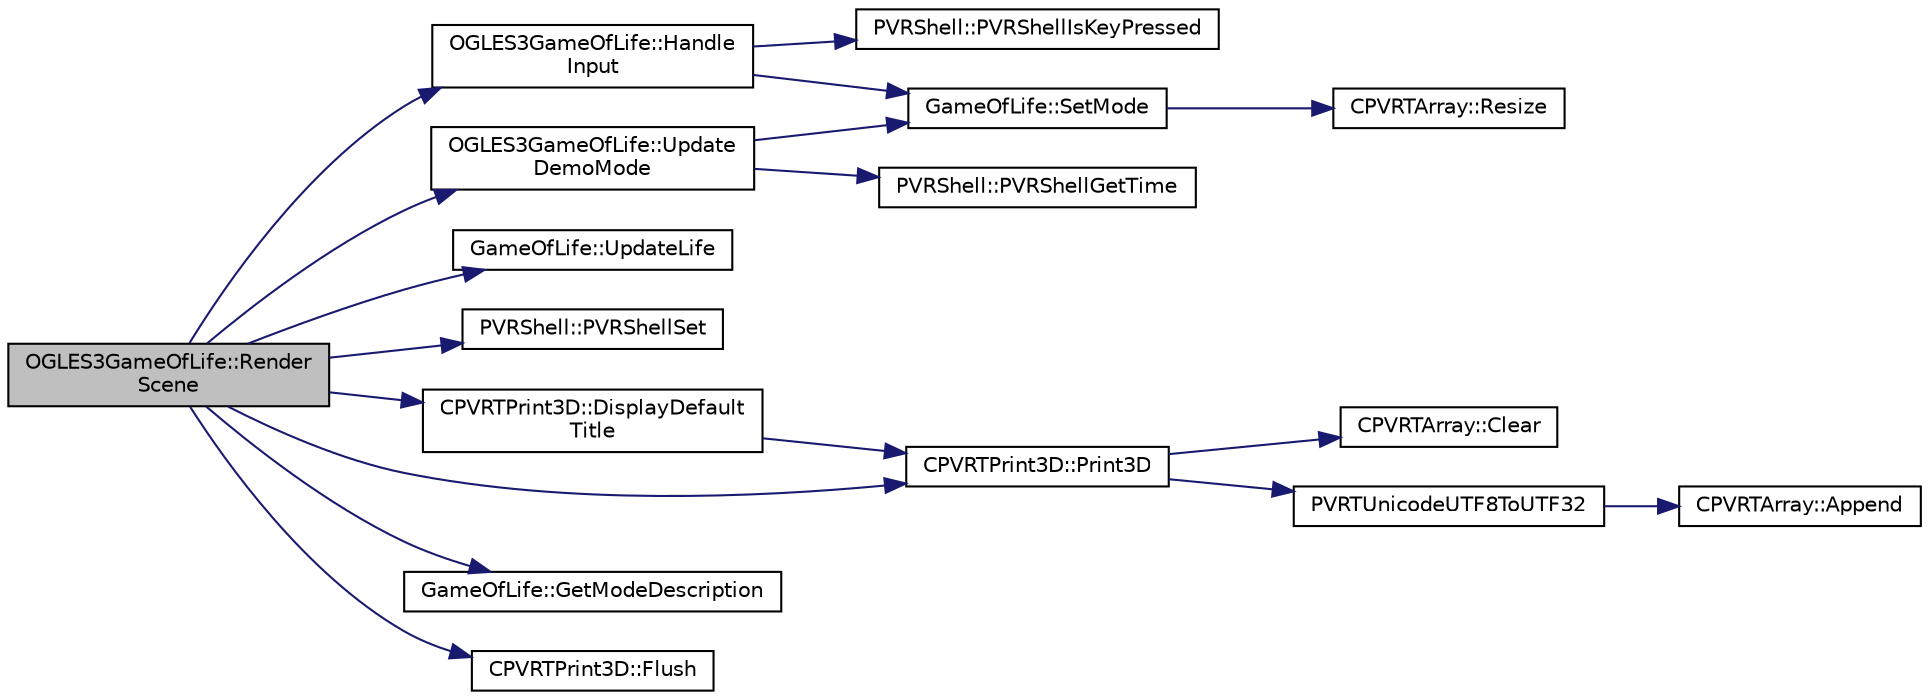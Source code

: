 digraph "OGLES3GameOfLife::RenderScene"
{
  edge [fontname="Helvetica",fontsize="10",labelfontname="Helvetica",labelfontsize="10"];
  node [fontname="Helvetica",fontsize="10",shape=record];
  rankdir="LR";
  Node1 [label="OGLES3GameOfLife::Render\lScene",height=0.2,width=0.4,color="black", fillcolor="grey75", style="filled", fontcolor="black"];
  Node1 -> Node2 [color="midnightblue",fontsize="10",style="solid",fontname="Helvetica"];
  Node2 [label="OGLES3GameOfLife::Handle\lInput",height=0.2,width=0.4,color="black", fillcolor="white", style="filled",URL="$class_o_g_l_e_s3_game_of_life.html#abc288cff4676bae9ccd849dca36d5bcf"];
  Node2 -> Node3 [color="midnightblue",fontsize="10",style="solid",fontname="Helvetica"];
  Node3 [label="PVRShell::PVRShellIsKeyPressed",height=0.2,width=0.4,color="black", fillcolor="white", style="filled",URL="$class_p_v_r_shell.html#a3771f847321dbc7aa5a9d8647c49b38b",tooltip="Check if a key was pressed. "];
  Node2 -> Node4 [color="midnightblue",fontsize="10",style="solid",fontname="Helvetica"];
  Node4 [label="GameOfLife::SetMode",height=0.2,width=0.4,color="black", fillcolor="white", style="filled",URL="$class_game_of_life.html#ac5c143c1f1dda4e697cee821b1356f92"];
  Node4 -> Node5 [color="midnightblue",fontsize="10",style="solid",fontname="Helvetica"];
  Node5 [label="CPVRTArray::Resize",height=0.2,width=0.4,color="black", fillcolor="white", style="filled",URL="$class_c_p_v_r_t_array.html#a00a9fef0228cc45482ece29697b3c709",tooltip="Changes the array to the new size. "];
  Node1 -> Node6 [color="midnightblue",fontsize="10",style="solid",fontname="Helvetica"];
  Node6 [label="OGLES3GameOfLife::Update\lDemoMode",height=0.2,width=0.4,color="black", fillcolor="white", style="filled",URL="$class_o_g_l_e_s3_game_of_life.html#a82baabc98b81419b5617f1904bc3e363"];
  Node6 -> Node7 [color="midnightblue",fontsize="10",style="solid",fontname="Helvetica"];
  Node7 [label="PVRShell::PVRShellGetTime",height=0.2,width=0.4,color="black", fillcolor="white", style="filled",URL="$class_p_v_r_shell.html#a62b50b284b42c0f9e037855a14d64bfe",tooltip="The number itself should be considered meaningless; an application should use this function to determ..."];
  Node6 -> Node4 [color="midnightblue",fontsize="10",style="solid",fontname="Helvetica"];
  Node1 -> Node8 [color="midnightblue",fontsize="10",style="solid",fontname="Helvetica"];
  Node8 [label="GameOfLife::UpdateLife",height=0.2,width=0.4,color="black", fillcolor="white", style="filled",URL="$class_game_of_life.html#a0a3b92ce4503637ed8e60828c229a642"];
  Node1 -> Node9 [color="midnightblue",fontsize="10",style="solid",fontname="Helvetica"];
  Node9 [label="PVRShell::PVRShellSet",height=0.2,width=0.4,color="black", fillcolor="white", style="filled",URL="$class_p_v_r_shell.html#afe4052dde87d659948defdd63529eee6",tooltip="This function is used to pass preferences to the PVRShell. If used, this function must be called from..."];
  Node1 -> Node10 [color="midnightblue",fontsize="10",style="solid",fontname="Helvetica"];
  Node10 [label="CPVRTPrint3D::DisplayDefault\lTitle",height=0.2,width=0.4,color="black", fillcolor="white", style="filled",URL="$class_c_p_v_r_t_print3_d.html#a2bccb1ef64d69a433696094987799d79",tooltip="Creates a default title with predefined position and colours. It displays as well company logos when ..."];
  Node10 -> Node11 [color="midnightblue",fontsize="10",style="solid",fontname="Helvetica"];
  Node11 [label="CPVRTPrint3D::Print3D",height=0.2,width=0.4,color="black", fillcolor="white", style="filled",URL="$class_c_p_v_r_t_print3_d.html#afd98a5ba4e3f9183ceb615566a64f843",tooltip="Display 3D text on screen. CPVRTPrint3D::SetTextures(...) must have been called beforehand. This function accepts formatting in the printf way. "];
  Node11 -> Node12 [color="midnightblue",fontsize="10",style="solid",fontname="Helvetica"];
  Node12 [label="CPVRTArray::Clear",height=0.2,width=0.4,color="black", fillcolor="white", style="filled",URL="$class_c_p_v_r_t_array.html#ad1e3c37b05d484c9e5598899d6611440",tooltip="Clears the array. "];
  Node11 -> Node13 [color="midnightblue",fontsize="10",style="solid",fontname="Helvetica"];
  Node13 [label="PVRTUnicodeUTF8ToUTF32",height=0.2,width=0.4,color="black", fillcolor="white", style="filled",URL="$_p_v_r_t_unicode_8h.html#a54150f433be76ed547efa36329d48341",tooltip="Decodes a UTF8-encoded string in to Unicode code points (UTF32). If pUTF8 is not null terminated..."];
  Node13 -> Node14 [color="midnightblue",fontsize="10",style="solid",fontname="Helvetica"];
  Node14 [label="CPVRTArray::Append",height=0.2,width=0.4,color="black", fillcolor="white", style="filled",URL="$class_c_p_v_r_t_array.html#a1af5aeb05badf2783dbc7ec5b98cead2",tooltip="Appends an element to the end of the array, expanding it if necessary. "];
  Node1 -> Node15 [color="midnightblue",fontsize="10",style="solid",fontname="Helvetica"];
  Node15 [label="GameOfLife::GetModeDescription",height=0.2,width=0.4,color="black", fillcolor="white", style="filled",URL="$class_game_of_life.html#a86889ebeb55b6532289e7172b4f1e431"];
  Node1 -> Node11 [color="midnightblue",fontsize="10",style="solid",fontname="Helvetica"];
  Node1 -> Node16 [color="midnightblue",fontsize="10",style="solid",fontname="Helvetica"];
  Node16 [label="CPVRTPrint3D::Flush",height=0.2,width=0.4,color="black", fillcolor="white", style="filled",URL="$class_c_p_v_r_t_print3_d.html#ad7d1d707351cc84ec0614487e4acc6b1",tooltip="Flushes all the print text commands. "];
}
